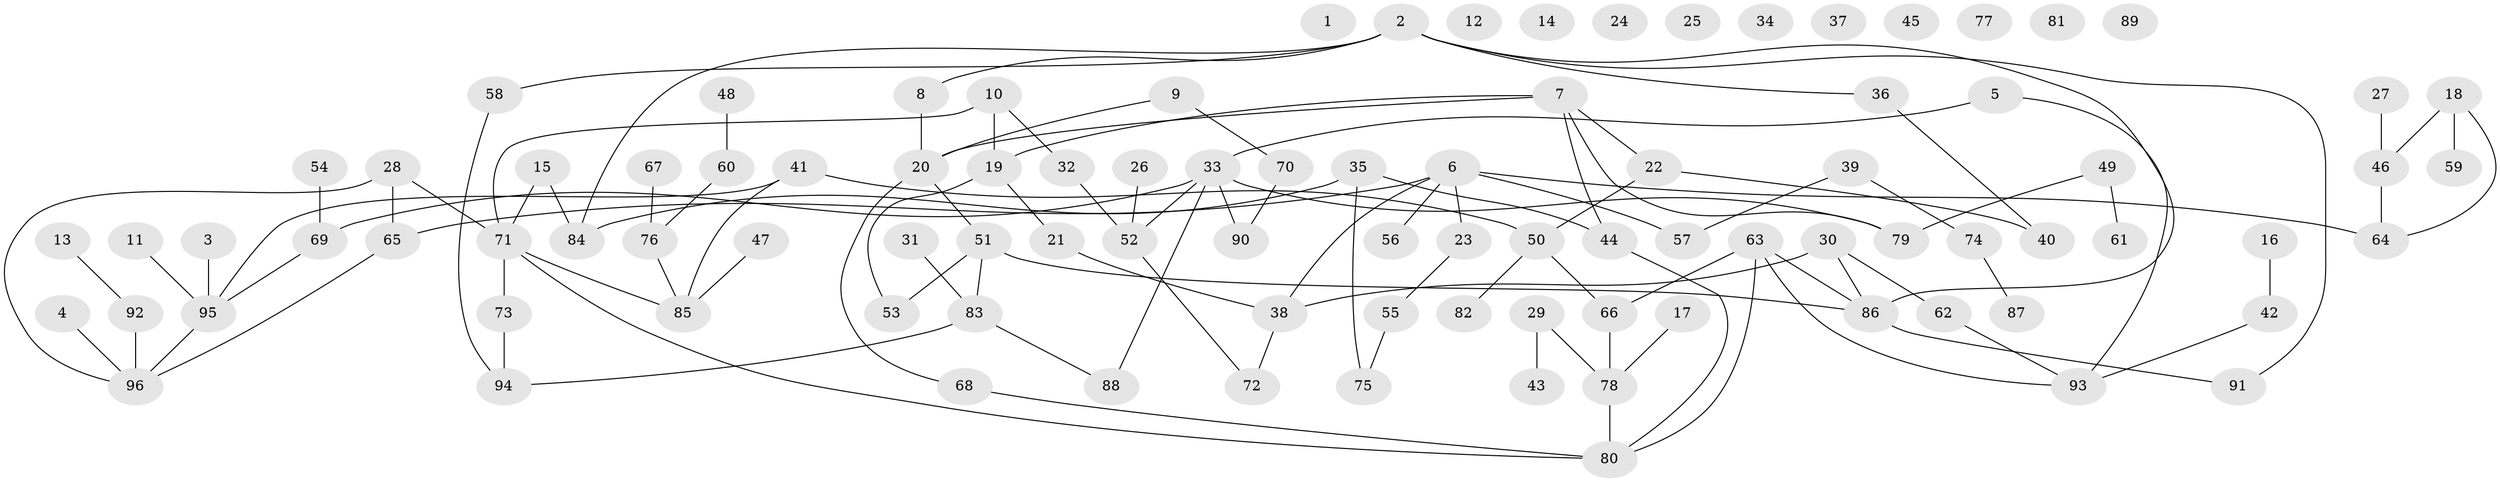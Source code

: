 // coarse degree distribution, {0: 0.19298245614035087, 6: 0.017543859649122806, 4: 0.07017543859649122, 8: 0.03508771929824561, 12: 0.017543859649122806, 2: 0.21052631578947367, 7: 0.03508771929824561, 1: 0.21052631578947367, 3: 0.19298245614035087, 5: 0.017543859649122806}
// Generated by graph-tools (version 1.1) at 2025/16/03/04/25 18:16:34]
// undirected, 96 vertices, 111 edges
graph export_dot {
graph [start="1"]
  node [color=gray90,style=filled];
  1;
  2;
  3;
  4;
  5;
  6;
  7;
  8;
  9;
  10;
  11;
  12;
  13;
  14;
  15;
  16;
  17;
  18;
  19;
  20;
  21;
  22;
  23;
  24;
  25;
  26;
  27;
  28;
  29;
  30;
  31;
  32;
  33;
  34;
  35;
  36;
  37;
  38;
  39;
  40;
  41;
  42;
  43;
  44;
  45;
  46;
  47;
  48;
  49;
  50;
  51;
  52;
  53;
  54;
  55;
  56;
  57;
  58;
  59;
  60;
  61;
  62;
  63;
  64;
  65;
  66;
  67;
  68;
  69;
  70;
  71;
  72;
  73;
  74;
  75;
  76;
  77;
  78;
  79;
  80;
  81;
  82;
  83;
  84;
  85;
  86;
  87;
  88;
  89;
  90;
  91;
  92;
  93;
  94;
  95;
  96;
  2 -- 8;
  2 -- 36;
  2 -- 58;
  2 -- 84;
  2 -- 86;
  2 -- 91;
  3 -- 95;
  4 -- 96;
  5 -- 33;
  5 -- 93;
  6 -- 23;
  6 -- 38;
  6 -- 56;
  6 -- 57;
  6 -- 64;
  6 -- 65;
  7 -- 19;
  7 -- 20;
  7 -- 22;
  7 -- 44;
  7 -- 79;
  8 -- 20;
  9 -- 20;
  9 -- 70;
  10 -- 19;
  10 -- 32;
  10 -- 71;
  11 -- 95;
  13 -- 92;
  15 -- 71;
  15 -- 84;
  16 -- 42;
  17 -- 78;
  18 -- 46;
  18 -- 59;
  18 -- 64;
  19 -- 21;
  19 -- 53;
  20 -- 51;
  20 -- 68;
  21 -- 38;
  22 -- 40;
  22 -- 50;
  23 -- 55;
  26 -- 52;
  27 -- 46;
  28 -- 65;
  28 -- 71;
  28 -- 96;
  29 -- 43;
  29 -- 78;
  30 -- 38;
  30 -- 62;
  30 -- 86;
  31 -- 83;
  32 -- 52;
  33 -- 52;
  33 -- 69;
  33 -- 79;
  33 -- 88;
  33 -- 90;
  35 -- 44;
  35 -- 75;
  35 -- 84;
  36 -- 40;
  38 -- 72;
  39 -- 57;
  39 -- 74;
  41 -- 50;
  41 -- 85;
  41 -- 95;
  42 -- 93;
  44 -- 80;
  46 -- 64;
  47 -- 85;
  48 -- 60;
  49 -- 61;
  49 -- 79;
  50 -- 66;
  50 -- 82;
  51 -- 53;
  51 -- 83;
  51 -- 86;
  52 -- 72;
  54 -- 69;
  55 -- 75;
  58 -- 94;
  60 -- 76;
  62 -- 93;
  63 -- 66;
  63 -- 80;
  63 -- 86;
  63 -- 93;
  65 -- 96;
  66 -- 78;
  67 -- 76;
  68 -- 80;
  69 -- 95;
  70 -- 90;
  71 -- 73;
  71 -- 80;
  71 -- 85;
  73 -- 94;
  74 -- 87;
  76 -- 85;
  78 -- 80;
  83 -- 88;
  83 -- 94;
  86 -- 91;
  92 -- 96;
  95 -- 96;
}
